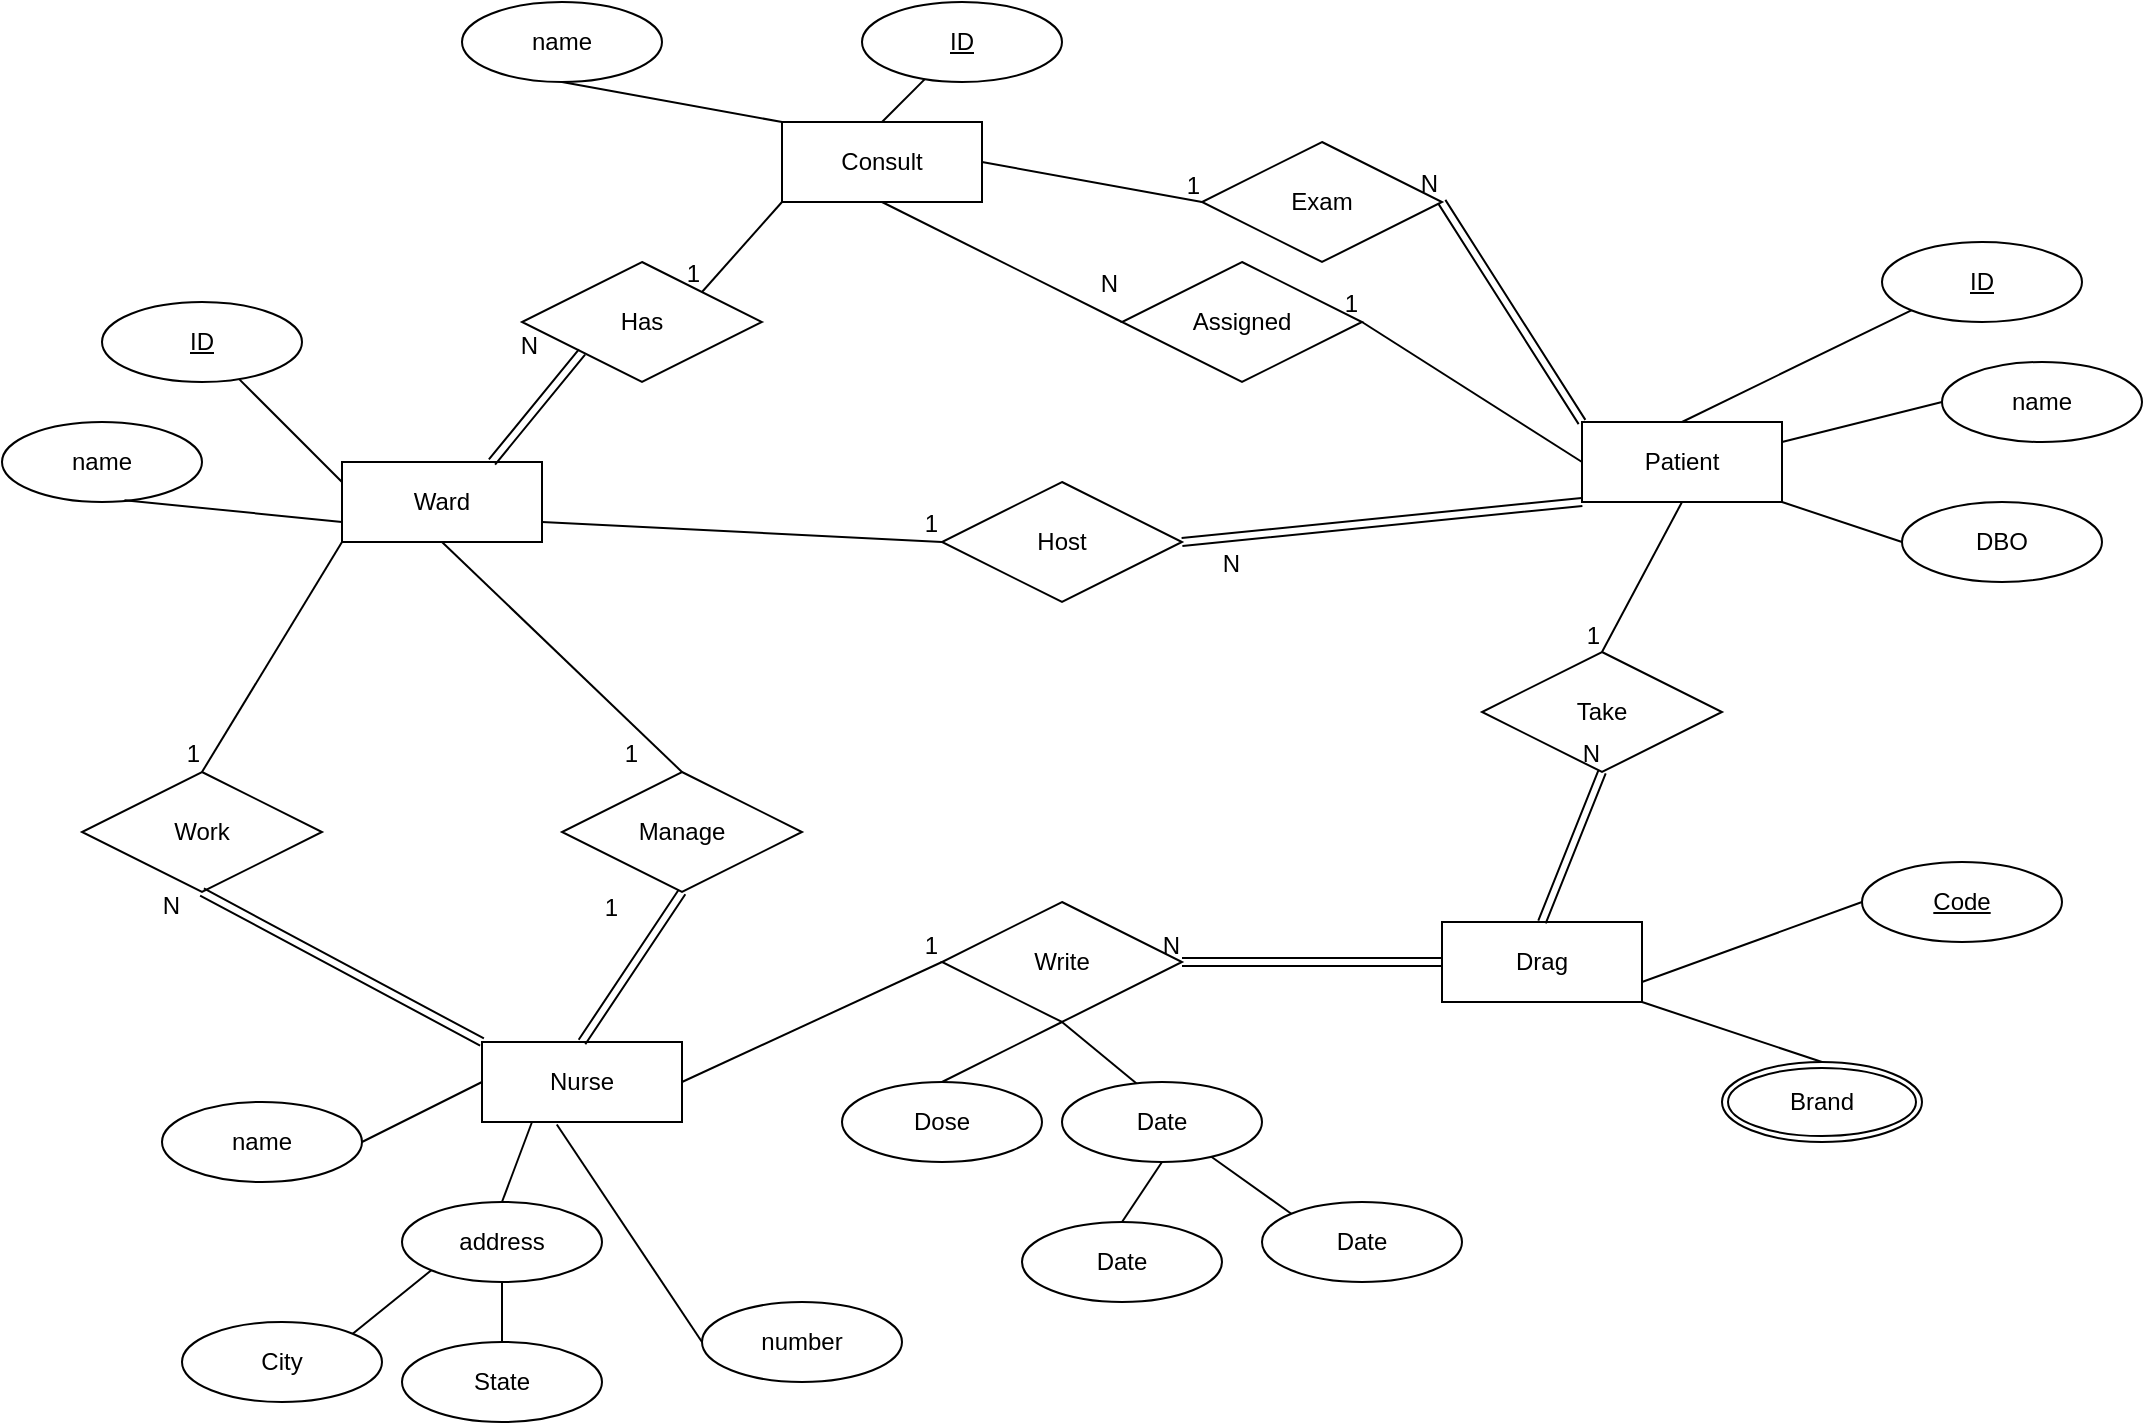 <mxfile version="21.2.1" type="device">
  <diagram name="Page-1" id="p4mzfar-qXaMgPlR5gQY">
    <mxGraphModel dx="1594" dy="958" grid="1" gridSize="10" guides="1" tooltips="1" connect="1" arrows="1" fold="1" page="1" pageScale="1" pageWidth="1100" pageHeight="850" math="0" shadow="0">
      <root>
        <mxCell id="0" />
        <mxCell id="1" parent="0" />
        <mxCell id="2AUbF00gCj0mI4-V4q_e-2" value="Ward" style="whiteSpace=wrap;html=1;align=center;" vertex="1" parent="1">
          <mxGeometry x="190" y="240" width="100" height="40" as="geometry" />
        </mxCell>
        <mxCell id="2AUbF00gCj0mI4-V4q_e-3" value="ID" style="ellipse;whiteSpace=wrap;html=1;align=center;fontStyle=4;" vertex="1" parent="1">
          <mxGeometry x="70" y="160" width="100" height="40" as="geometry" />
        </mxCell>
        <mxCell id="2AUbF00gCj0mI4-V4q_e-4" value="name" style="ellipse;whiteSpace=wrap;html=1;align=center;" vertex="1" parent="1">
          <mxGeometry x="20" y="220" width="100" height="40" as="geometry" />
        </mxCell>
        <mxCell id="2AUbF00gCj0mI4-V4q_e-5" value="" style="endArrow=none;html=1;rounded=0;entryX=0;entryY=0.25;entryDx=0;entryDy=0;" edge="1" parent="1" source="2AUbF00gCj0mI4-V4q_e-3" target="2AUbF00gCj0mI4-V4q_e-2">
          <mxGeometry relative="1" as="geometry">
            <mxPoint x="180" y="50" as="sourcePoint" />
            <mxPoint x="340" y="50" as="targetPoint" />
          </mxGeometry>
        </mxCell>
        <mxCell id="2AUbF00gCj0mI4-V4q_e-6" value="" style="endArrow=none;html=1;rounded=0;entryX=0;entryY=0.75;entryDx=0;entryDy=0;exitX=0.612;exitY=0.977;exitDx=0;exitDy=0;exitPerimeter=0;" edge="1" parent="1" source="2AUbF00gCj0mI4-V4q_e-4" target="2AUbF00gCj0mI4-V4q_e-2">
          <mxGeometry relative="1" as="geometry">
            <mxPoint x="107" y="60" as="sourcePoint" />
            <mxPoint x="120" y="100" as="targetPoint" />
          </mxGeometry>
        </mxCell>
        <mxCell id="2AUbF00gCj0mI4-V4q_e-7" value="Consult" style="whiteSpace=wrap;html=1;align=center;" vertex="1" parent="1">
          <mxGeometry x="410" y="70" width="100" height="40" as="geometry" />
        </mxCell>
        <mxCell id="2AUbF00gCj0mI4-V4q_e-8" value="ID" style="ellipse;whiteSpace=wrap;html=1;align=center;fontStyle=4;" vertex="1" parent="1">
          <mxGeometry x="450" y="10" width="100" height="40" as="geometry" />
        </mxCell>
        <mxCell id="2AUbF00gCj0mI4-V4q_e-9" value="name" style="ellipse;whiteSpace=wrap;html=1;align=center;" vertex="1" parent="1">
          <mxGeometry x="250" y="10" width="100" height="40" as="geometry" />
        </mxCell>
        <mxCell id="2AUbF00gCj0mI4-V4q_e-10" value="" style="endArrow=none;html=1;rounded=0;entryX=0;entryY=0;entryDx=0;entryDy=0;exitX=0.5;exitY=1;exitDx=0;exitDy=0;" edge="1" parent="1" source="2AUbF00gCj0mI4-V4q_e-9" target="2AUbF00gCj0mI4-V4q_e-7">
          <mxGeometry relative="1" as="geometry">
            <mxPoint x="136" y="137" as="sourcePoint" />
            <mxPoint x="200" y="180" as="targetPoint" />
          </mxGeometry>
        </mxCell>
        <mxCell id="2AUbF00gCj0mI4-V4q_e-11" value="" style="endArrow=none;html=1;rounded=0;entryX=0.5;entryY=0;entryDx=0;entryDy=0;" edge="1" parent="1" source="2AUbF00gCj0mI4-V4q_e-8" target="2AUbF00gCj0mI4-V4q_e-7">
          <mxGeometry relative="1" as="geometry">
            <mxPoint x="440" y="60" as="sourcePoint" />
            <mxPoint x="480" y="90" as="targetPoint" />
          </mxGeometry>
        </mxCell>
        <mxCell id="2AUbF00gCj0mI4-V4q_e-12" value="Patient" style="whiteSpace=wrap;html=1;align=center;" vertex="1" parent="1">
          <mxGeometry x="810" y="220" width="100" height="40" as="geometry" />
        </mxCell>
        <mxCell id="2AUbF00gCj0mI4-V4q_e-15" value="ID" style="ellipse;whiteSpace=wrap;html=1;align=center;fontStyle=4;" vertex="1" parent="1">
          <mxGeometry x="960" y="130" width="100" height="40" as="geometry" />
        </mxCell>
        <mxCell id="2AUbF00gCj0mI4-V4q_e-16" value="name" style="ellipse;whiteSpace=wrap;html=1;align=center;" vertex="1" parent="1">
          <mxGeometry x="990" y="190" width="100" height="40" as="geometry" />
        </mxCell>
        <mxCell id="2AUbF00gCj0mI4-V4q_e-17" value="DBO" style="ellipse;whiteSpace=wrap;html=1;align=center;" vertex="1" parent="1">
          <mxGeometry x="970" y="260" width="100" height="40" as="geometry" />
        </mxCell>
        <mxCell id="2AUbF00gCj0mI4-V4q_e-18" value="" style="endArrow=none;html=1;rounded=0;entryX=0.5;entryY=0;entryDx=0;entryDy=0;exitX=0;exitY=1;exitDx=0;exitDy=0;" edge="1" parent="1" source="2AUbF00gCj0mI4-V4q_e-15" target="2AUbF00gCj0mI4-V4q_e-12">
          <mxGeometry relative="1" as="geometry">
            <mxPoint x="535" y="54" as="sourcePoint" />
            <mxPoint x="530" y="90" as="targetPoint" />
          </mxGeometry>
        </mxCell>
        <mxCell id="2AUbF00gCj0mI4-V4q_e-19" value="" style="endArrow=none;html=1;rounded=0;exitX=0;exitY=0.5;exitDx=0;exitDy=0;entryX=1;entryY=0.25;entryDx=0;entryDy=0;" edge="1" parent="1" source="2AUbF00gCj0mI4-V4q_e-16" target="2AUbF00gCj0mI4-V4q_e-12">
          <mxGeometry relative="1" as="geometry">
            <mxPoint x="545" y="64" as="sourcePoint" />
            <mxPoint x="940" y="100" as="targetPoint" />
          </mxGeometry>
        </mxCell>
        <mxCell id="2AUbF00gCj0mI4-V4q_e-20" value="" style="endArrow=none;html=1;rounded=0;entryX=1;entryY=1;entryDx=0;entryDy=0;exitX=0;exitY=0.5;exitDx=0;exitDy=0;" edge="1" parent="1" source="2AUbF00gCj0mI4-V4q_e-17" target="2AUbF00gCj0mI4-V4q_e-12">
          <mxGeometry relative="1" as="geometry">
            <mxPoint x="555" y="74" as="sourcePoint" />
            <mxPoint x="550" y="110" as="targetPoint" />
          </mxGeometry>
        </mxCell>
        <mxCell id="2AUbF00gCj0mI4-V4q_e-22" value="Nurse" style="whiteSpace=wrap;html=1;align=center;" vertex="1" parent="1">
          <mxGeometry x="260" y="530" width="100" height="40" as="geometry" />
        </mxCell>
        <mxCell id="2AUbF00gCj0mI4-V4q_e-23" value="number" style="ellipse;whiteSpace=wrap;html=1;align=center;" vertex="1" parent="1">
          <mxGeometry x="370" y="660" width="100" height="40" as="geometry" />
        </mxCell>
        <mxCell id="2AUbF00gCj0mI4-V4q_e-24" value="name" style="ellipse;whiteSpace=wrap;html=1;align=center;" vertex="1" parent="1">
          <mxGeometry x="100" y="560" width="100" height="40" as="geometry" />
        </mxCell>
        <mxCell id="2AUbF00gCj0mI4-V4q_e-25" value="address" style="ellipse;whiteSpace=wrap;html=1;align=center;" vertex="1" parent="1">
          <mxGeometry x="220" y="610" width="100" height="40" as="geometry" />
        </mxCell>
        <mxCell id="2AUbF00gCj0mI4-V4q_e-26" value="City" style="ellipse;whiteSpace=wrap;html=1;align=center;" vertex="1" parent="1">
          <mxGeometry x="110" y="670" width="100" height="40" as="geometry" />
        </mxCell>
        <mxCell id="2AUbF00gCj0mI4-V4q_e-27" value="State" style="ellipse;whiteSpace=wrap;html=1;align=center;" vertex="1" parent="1">
          <mxGeometry x="220" y="680" width="100" height="40" as="geometry" />
        </mxCell>
        <mxCell id="2AUbF00gCj0mI4-V4q_e-28" value="" style="endArrow=none;html=1;rounded=0;entryX=0;entryY=0.5;entryDx=0;entryDy=0;exitX=1;exitY=0.5;exitDx=0;exitDy=0;" edge="1" parent="1" source="2AUbF00gCj0mI4-V4q_e-24" target="2AUbF00gCj0mI4-V4q_e-22">
          <mxGeometry relative="1" as="geometry">
            <mxPoint x="101" y="259" as="sourcePoint" />
            <mxPoint x="230" y="290" as="targetPoint" />
          </mxGeometry>
        </mxCell>
        <mxCell id="2AUbF00gCj0mI4-V4q_e-29" value="" style="endArrow=none;html=1;rounded=0;entryX=0.374;entryY=1.031;entryDx=0;entryDy=0;exitX=0;exitY=0.5;exitDx=0;exitDy=0;entryPerimeter=0;" edge="1" parent="1" source="2AUbF00gCj0mI4-V4q_e-23" target="2AUbF00gCj0mI4-V4q_e-22">
          <mxGeometry relative="1" as="geometry">
            <mxPoint x="111" y="269" as="sourcePoint" />
            <mxPoint x="240" y="300" as="targetPoint" />
          </mxGeometry>
        </mxCell>
        <mxCell id="2AUbF00gCj0mI4-V4q_e-30" value="" style="endArrow=none;html=1;rounded=0;entryX=0.25;entryY=1;entryDx=0;entryDy=0;exitX=0.5;exitY=0;exitDx=0;exitDy=0;" edge="1" parent="1" source="2AUbF00gCj0mI4-V4q_e-25" target="2AUbF00gCj0mI4-V4q_e-22">
          <mxGeometry relative="1" as="geometry">
            <mxPoint x="121" y="279" as="sourcePoint" />
            <mxPoint x="250" y="310" as="targetPoint" />
          </mxGeometry>
        </mxCell>
        <mxCell id="2AUbF00gCj0mI4-V4q_e-31" value="" style="endArrow=none;html=1;rounded=0;entryX=0.5;entryY=0;entryDx=0;entryDy=0;exitX=0.5;exitY=1;exitDx=0;exitDy=0;" edge="1" parent="1" source="2AUbF00gCj0mI4-V4q_e-25" target="2AUbF00gCj0mI4-V4q_e-27">
          <mxGeometry relative="1" as="geometry">
            <mxPoint x="350" y="510" as="sourcePoint" />
            <mxPoint x="370" y="480" as="targetPoint" />
          </mxGeometry>
        </mxCell>
        <mxCell id="2AUbF00gCj0mI4-V4q_e-32" value="" style="endArrow=none;html=1;rounded=0;entryX=1;entryY=0;entryDx=0;entryDy=0;exitX=0;exitY=1;exitDx=0;exitDy=0;" edge="1" parent="1" source="2AUbF00gCj0mI4-V4q_e-25" target="2AUbF00gCj0mI4-V4q_e-26">
          <mxGeometry relative="1" as="geometry">
            <mxPoint x="350" y="550" as="sourcePoint" />
            <mxPoint x="350" y="580" as="targetPoint" />
          </mxGeometry>
        </mxCell>
        <mxCell id="2AUbF00gCj0mI4-V4q_e-34" value="Drag" style="whiteSpace=wrap;html=1;align=center;" vertex="1" parent="1">
          <mxGeometry x="740" y="470" width="100" height="40" as="geometry" />
        </mxCell>
        <mxCell id="2AUbF00gCj0mI4-V4q_e-35" value="Code" style="ellipse;whiteSpace=wrap;html=1;align=center;fontStyle=4;" vertex="1" parent="1">
          <mxGeometry x="950" y="440" width="100" height="40" as="geometry" />
        </mxCell>
        <mxCell id="2AUbF00gCj0mI4-V4q_e-36" value="Brand" style="ellipse;shape=doubleEllipse;margin=3;whiteSpace=wrap;html=1;align=center;" vertex="1" parent="1">
          <mxGeometry x="880" y="540" width="100" height="40" as="geometry" />
        </mxCell>
        <mxCell id="2AUbF00gCj0mI4-V4q_e-37" value="" style="endArrow=none;html=1;rounded=0;entryX=1;entryY=0.75;entryDx=0;entryDy=0;exitX=0;exitY=0.5;exitDx=0;exitDy=0;" edge="1" parent="1" source="2AUbF00gCj0mI4-V4q_e-35" target="2AUbF00gCj0mI4-V4q_e-34">
          <mxGeometry relative="1" as="geometry">
            <mxPoint x="520" y="630" as="sourcePoint" />
            <mxPoint x="427" y="481" as="targetPoint" />
          </mxGeometry>
        </mxCell>
        <mxCell id="2AUbF00gCj0mI4-V4q_e-38" value="" style="endArrow=none;html=1;rounded=0;entryX=1;entryY=1;entryDx=0;entryDy=0;exitX=0.5;exitY=0;exitDx=0;exitDy=0;" edge="1" parent="1" source="2AUbF00gCj0mI4-V4q_e-36" target="2AUbF00gCj0mI4-V4q_e-34">
          <mxGeometry relative="1" as="geometry">
            <mxPoint x="890" y="400" as="sourcePoint" />
            <mxPoint x="840" y="370" as="targetPoint" />
          </mxGeometry>
        </mxCell>
        <mxCell id="2AUbF00gCj0mI4-V4q_e-39" value="Has" style="shape=rhombus;perimeter=rhombusPerimeter;whiteSpace=wrap;html=1;align=center;" vertex="1" parent="1">
          <mxGeometry x="280" y="140" width="120" height="60" as="geometry" />
        </mxCell>
        <mxCell id="2AUbF00gCj0mI4-V4q_e-40" value="" style="endArrow=none;html=1;rounded=0;exitX=0;exitY=1;exitDx=0;exitDy=0;entryX=1;entryY=0;entryDx=0;entryDy=0;" edge="1" parent="1" source="2AUbF00gCj0mI4-V4q_e-7" target="2AUbF00gCj0mI4-V4q_e-39">
          <mxGeometry relative="1" as="geometry">
            <mxPoint x="450" y="270" as="sourcePoint" />
            <mxPoint x="610" y="270" as="targetPoint" />
          </mxGeometry>
        </mxCell>
        <mxCell id="2AUbF00gCj0mI4-V4q_e-41" value="1" style="resizable=0;html=1;whiteSpace=wrap;align=right;verticalAlign=bottom;" connectable="0" vertex="1" parent="2AUbF00gCj0mI4-V4q_e-40">
          <mxGeometry x="1" relative="1" as="geometry" />
        </mxCell>
        <mxCell id="2AUbF00gCj0mI4-V4q_e-42" value="" style="shape=link;html=1;rounded=0;exitX=0.75;exitY=0;exitDx=0;exitDy=0;entryX=0;entryY=1;entryDx=0;entryDy=0;" edge="1" parent="1" source="2AUbF00gCj0mI4-V4q_e-2" target="2AUbF00gCj0mI4-V4q_e-39">
          <mxGeometry relative="1" as="geometry">
            <mxPoint x="450" y="270" as="sourcePoint" />
            <mxPoint x="610" y="270" as="targetPoint" />
          </mxGeometry>
        </mxCell>
        <mxCell id="2AUbF00gCj0mI4-V4q_e-43" value="N" style="resizable=0;html=1;whiteSpace=wrap;align=right;verticalAlign=bottom;" connectable="0" vertex="1" parent="2AUbF00gCj0mI4-V4q_e-42">
          <mxGeometry x="1" relative="1" as="geometry">
            <mxPoint x="-20" y="5" as="offset" />
          </mxGeometry>
        </mxCell>
        <mxCell id="2AUbF00gCj0mI4-V4q_e-44" value="Exam" style="shape=rhombus;perimeter=rhombusPerimeter;whiteSpace=wrap;html=1;align=center;" vertex="1" parent="1">
          <mxGeometry x="620" y="80" width="120" height="60" as="geometry" />
        </mxCell>
        <mxCell id="2AUbF00gCj0mI4-V4q_e-45" value="Assigned" style="shape=rhombus;perimeter=rhombusPerimeter;whiteSpace=wrap;html=1;align=center;" vertex="1" parent="1">
          <mxGeometry x="580" y="140" width="120" height="60" as="geometry" />
        </mxCell>
        <mxCell id="2AUbF00gCj0mI4-V4q_e-46" value="Host" style="shape=rhombus;perimeter=rhombusPerimeter;whiteSpace=wrap;html=1;align=center;" vertex="1" parent="1">
          <mxGeometry x="490" y="250" width="120" height="60" as="geometry" />
        </mxCell>
        <mxCell id="2AUbF00gCj0mI4-V4q_e-47" value="" style="endArrow=none;html=1;rounded=0;exitX=1;exitY=0.75;exitDx=0;exitDy=0;entryX=0;entryY=0.5;entryDx=0;entryDy=0;" edge="1" parent="1" source="2AUbF00gCj0mI4-V4q_e-2" target="2AUbF00gCj0mI4-V4q_e-46">
          <mxGeometry relative="1" as="geometry">
            <mxPoint x="450" y="270" as="sourcePoint" />
            <mxPoint x="610" y="270" as="targetPoint" />
          </mxGeometry>
        </mxCell>
        <mxCell id="2AUbF00gCj0mI4-V4q_e-48" value="1" style="resizable=0;html=1;whiteSpace=wrap;align=right;verticalAlign=bottom;" connectable="0" vertex="1" parent="2AUbF00gCj0mI4-V4q_e-47">
          <mxGeometry x="1" relative="1" as="geometry" />
        </mxCell>
        <mxCell id="2AUbF00gCj0mI4-V4q_e-49" value="" style="shape=link;html=1;rounded=0;entryX=0;entryY=1;entryDx=0;entryDy=0;exitX=1;exitY=0.5;exitDx=0;exitDy=0;" edge="1" parent="1" source="2AUbF00gCj0mI4-V4q_e-46" target="2AUbF00gCj0mI4-V4q_e-12">
          <mxGeometry relative="1" as="geometry">
            <mxPoint x="450" y="270" as="sourcePoint" />
            <mxPoint x="610" y="270" as="targetPoint" />
          </mxGeometry>
        </mxCell>
        <mxCell id="2AUbF00gCj0mI4-V4q_e-50" value="N" style="resizable=0;html=1;whiteSpace=wrap;align=right;verticalAlign=bottom;" connectable="0" vertex="1" parent="2AUbF00gCj0mI4-V4q_e-49">
          <mxGeometry x="1" relative="1" as="geometry">
            <mxPoint x="-170" y="40" as="offset" />
          </mxGeometry>
        </mxCell>
        <mxCell id="2AUbF00gCj0mI4-V4q_e-51" value="" style="endArrow=none;html=1;rounded=0;exitX=0.5;exitY=1;exitDx=0;exitDy=0;entryX=0;entryY=0.5;entryDx=0;entryDy=0;" edge="1" parent="1" source="2AUbF00gCj0mI4-V4q_e-7" target="2AUbF00gCj0mI4-V4q_e-45">
          <mxGeometry relative="1" as="geometry">
            <mxPoint x="390" y="150" as="sourcePoint" />
            <mxPoint x="600" y="180" as="targetPoint" />
          </mxGeometry>
        </mxCell>
        <mxCell id="2AUbF00gCj0mI4-V4q_e-52" value="N" style="resizable=0;html=1;whiteSpace=wrap;align=right;verticalAlign=bottom;" connectable="0" vertex="1" parent="2AUbF00gCj0mI4-V4q_e-51">
          <mxGeometry x="1" relative="1" as="geometry">
            <mxPoint y="-10" as="offset" />
          </mxGeometry>
        </mxCell>
        <mxCell id="2AUbF00gCj0mI4-V4q_e-55" value="" style="endArrow=none;html=1;rounded=0;entryX=1;entryY=0.5;entryDx=0;entryDy=0;exitX=0;exitY=0.5;exitDx=0;exitDy=0;" edge="1" parent="1" source="2AUbF00gCj0mI4-V4q_e-12" target="2AUbF00gCj0mI4-V4q_e-45">
          <mxGeometry relative="1" as="geometry">
            <mxPoint x="500" y="190" as="sourcePoint" />
            <mxPoint x="660" y="190" as="targetPoint" />
          </mxGeometry>
        </mxCell>
        <mxCell id="2AUbF00gCj0mI4-V4q_e-56" value="1" style="resizable=0;html=1;whiteSpace=wrap;align=right;verticalAlign=bottom;" connectable="0" vertex="1" parent="2AUbF00gCj0mI4-V4q_e-55">
          <mxGeometry x="1" relative="1" as="geometry" />
        </mxCell>
        <mxCell id="2AUbF00gCj0mI4-V4q_e-57" value="" style="shape=link;html=1;rounded=0;entryX=1;entryY=0.5;entryDx=0;entryDy=0;exitX=0;exitY=0;exitDx=0;exitDy=0;" edge="1" parent="1" source="2AUbF00gCj0mI4-V4q_e-12" target="2AUbF00gCj0mI4-V4q_e-44">
          <mxGeometry relative="1" as="geometry">
            <mxPoint x="500" y="190" as="sourcePoint" />
            <mxPoint x="660" y="190" as="targetPoint" />
          </mxGeometry>
        </mxCell>
        <mxCell id="2AUbF00gCj0mI4-V4q_e-58" value="N" style="resizable=0;html=1;whiteSpace=wrap;align=right;verticalAlign=bottom;" connectable="0" vertex="1" parent="2AUbF00gCj0mI4-V4q_e-57">
          <mxGeometry x="1" relative="1" as="geometry" />
        </mxCell>
        <mxCell id="2AUbF00gCj0mI4-V4q_e-60" value="" style="endArrow=none;html=1;rounded=0;entryX=0;entryY=0.5;entryDx=0;entryDy=0;exitX=1;exitY=0.5;exitDx=0;exitDy=0;" edge="1" parent="1" source="2AUbF00gCj0mI4-V4q_e-7" target="2AUbF00gCj0mI4-V4q_e-44">
          <mxGeometry relative="1" as="geometry">
            <mxPoint x="830" y="190" as="sourcePoint" />
            <mxPoint x="700" y="160" as="targetPoint" />
          </mxGeometry>
        </mxCell>
        <mxCell id="2AUbF00gCj0mI4-V4q_e-61" value="1" style="resizable=0;html=1;whiteSpace=wrap;align=right;verticalAlign=bottom;" connectable="0" vertex="1" parent="2AUbF00gCj0mI4-V4q_e-60">
          <mxGeometry x="1" relative="1" as="geometry" />
        </mxCell>
        <mxCell id="2AUbF00gCj0mI4-V4q_e-65" value="Work" style="shape=rhombus;perimeter=rhombusPerimeter;whiteSpace=wrap;html=1;align=center;" vertex="1" parent="1">
          <mxGeometry x="60" y="395" width="120" height="60" as="geometry" />
        </mxCell>
        <mxCell id="2AUbF00gCj0mI4-V4q_e-66" value="Manage" style="shape=rhombus;perimeter=rhombusPerimeter;whiteSpace=wrap;html=1;align=center;" vertex="1" parent="1">
          <mxGeometry x="300" y="395" width="120" height="60" as="geometry" />
        </mxCell>
        <mxCell id="2AUbF00gCj0mI4-V4q_e-67" value="" style="endArrow=none;html=1;rounded=0;exitX=0;exitY=1;exitDx=0;exitDy=0;entryX=0.5;entryY=0;entryDx=0;entryDy=0;" edge="1" parent="1" source="2AUbF00gCj0mI4-V4q_e-2" target="2AUbF00gCj0mI4-V4q_e-65">
          <mxGeometry relative="1" as="geometry">
            <mxPoint x="500" y="350" as="sourcePoint" />
            <mxPoint x="660" y="350" as="targetPoint" />
          </mxGeometry>
        </mxCell>
        <mxCell id="2AUbF00gCj0mI4-V4q_e-68" value="1" style="resizable=0;html=1;whiteSpace=wrap;align=right;verticalAlign=bottom;" connectable="0" vertex="1" parent="2AUbF00gCj0mI4-V4q_e-67">
          <mxGeometry x="1" relative="1" as="geometry" />
        </mxCell>
        <mxCell id="2AUbF00gCj0mI4-V4q_e-69" value="" style="shape=link;html=1;rounded=0;exitX=0.5;exitY=1;exitDx=0;exitDy=0;entryX=0;entryY=0;entryDx=0;entryDy=0;" edge="1" parent="1" source="2AUbF00gCj0mI4-V4q_e-65" target="2AUbF00gCj0mI4-V4q_e-22">
          <mxGeometry relative="1" as="geometry">
            <mxPoint x="500" y="350" as="sourcePoint" />
            <mxPoint x="660" y="350" as="targetPoint" />
          </mxGeometry>
        </mxCell>
        <mxCell id="2AUbF00gCj0mI4-V4q_e-70" value="N" style="resizable=0;html=1;whiteSpace=wrap;align=right;verticalAlign=bottom;" connectable="0" vertex="1" parent="2AUbF00gCj0mI4-V4q_e-69">
          <mxGeometry x="1" relative="1" as="geometry">
            <mxPoint x="-150" y="-60" as="offset" />
          </mxGeometry>
        </mxCell>
        <mxCell id="2AUbF00gCj0mI4-V4q_e-71" value="" style="endArrow=none;html=1;rounded=0;exitX=0.5;exitY=1;exitDx=0;exitDy=0;entryX=0.5;entryY=0;entryDx=0;entryDy=0;" edge="1" parent="1" source="2AUbF00gCj0mI4-V4q_e-2" target="2AUbF00gCj0mI4-V4q_e-66">
          <mxGeometry relative="1" as="geometry">
            <mxPoint x="500" y="350" as="sourcePoint" />
            <mxPoint x="350" y="390" as="targetPoint" />
          </mxGeometry>
        </mxCell>
        <mxCell id="2AUbF00gCj0mI4-V4q_e-72" value="1" style="resizable=0;html=1;whiteSpace=wrap;align=right;verticalAlign=bottom;" connectable="0" vertex="1" parent="2AUbF00gCj0mI4-V4q_e-71">
          <mxGeometry x="1" relative="1" as="geometry">
            <mxPoint x="-20" as="offset" />
          </mxGeometry>
        </mxCell>
        <mxCell id="2AUbF00gCj0mI4-V4q_e-73" value="" style="shape=link;html=1;rounded=0;exitX=0.5;exitY=0;exitDx=0;exitDy=0;entryX=0.5;entryY=1;entryDx=0;entryDy=0;" edge="1" parent="1" source="2AUbF00gCj0mI4-V4q_e-22" target="2AUbF00gCj0mI4-V4q_e-66">
          <mxGeometry relative="1" as="geometry">
            <mxPoint x="500" y="350" as="sourcePoint" />
            <mxPoint x="660" y="350" as="targetPoint" />
          </mxGeometry>
        </mxCell>
        <mxCell id="2AUbF00gCj0mI4-V4q_e-74" value="1" style="resizable=0;html=1;whiteSpace=wrap;align=right;verticalAlign=bottom;" connectable="0" vertex="1" parent="2AUbF00gCj0mI4-V4q_e-73">
          <mxGeometry x="1" relative="1" as="geometry">
            <mxPoint x="-30" y="16" as="offset" />
          </mxGeometry>
        </mxCell>
        <mxCell id="2AUbF00gCj0mI4-V4q_e-75" value="Write" style="shape=rhombus;perimeter=rhombusPerimeter;whiteSpace=wrap;html=1;align=center;" vertex="1" parent="1">
          <mxGeometry x="490" y="460" width="120" height="60" as="geometry" />
        </mxCell>
        <mxCell id="2AUbF00gCj0mI4-V4q_e-76" value="" style="endArrow=none;html=1;rounded=0;exitX=1;exitY=0.5;exitDx=0;exitDy=0;entryX=0;entryY=0.5;entryDx=0;entryDy=0;" edge="1" parent="1" source="2AUbF00gCj0mI4-V4q_e-22" target="2AUbF00gCj0mI4-V4q_e-75">
          <mxGeometry relative="1" as="geometry">
            <mxPoint x="500" y="350" as="sourcePoint" />
            <mxPoint x="660" y="350" as="targetPoint" />
          </mxGeometry>
        </mxCell>
        <mxCell id="2AUbF00gCj0mI4-V4q_e-77" value="1" style="resizable=0;html=1;whiteSpace=wrap;align=right;verticalAlign=bottom;" connectable="0" vertex="1" parent="2AUbF00gCj0mI4-V4q_e-76">
          <mxGeometry x="1" relative="1" as="geometry" />
        </mxCell>
        <mxCell id="2AUbF00gCj0mI4-V4q_e-78" value="" style="shape=link;html=1;rounded=0;exitX=0;exitY=0.5;exitDx=0;exitDy=0;entryX=1;entryY=0.5;entryDx=0;entryDy=0;" edge="1" parent="1" source="2AUbF00gCj0mI4-V4q_e-34" target="2AUbF00gCj0mI4-V4q_e-75">
          <mxGeometry relative="1" as="geometry">
            <mxPoint x="500" y="350" as="sourcePoint" />
            <mxPoint x="650" y="550" as="targetPoint" />
          </mxGeometry>
        </mxCell>
        <mxCell id="2AUbF00gCj0mI4-V4q_e-79" value="N" style="resizable=0;html=1;whiteSpace=wrap;align=right;verticalAlign=bottom;" connectable="0" vertex="1" parent="2AUbF00gCj0mI4-V4q_e-78">
          <mxGeometry x="1" relative="1" as="geometry" />
        </mxCell>
        <mxCell id="2AUbF00gCj0mI4-V4q_e-80" value="" style="endArrow=none;html=1;rounded=0;exitX=0.5;exitY=1;exitDx=0;exitDy=0;entryX=0.5;entryY=0;entryDx=0;entryDy=0;" edge="1" parent="1" source="2AUbF00gCj0mI4-V4q_e-75" target="2AUbF00gCj0mI4-V4q_e-81">
          <mxGeometry relative="1" as="geometry">
            <mxPoint x="500" y="350" as="sourcePoint" />
            <mxPoint x="570" y="550" as="targetPoint" />
          </mxGeometry>
        </mxCell>
        <mxCell id="2AUbF00gCj0mI4-V4q_e-81" value="Dose" style="ellipse;whiteSpace=wrap;html=1;align=center;" vertex="1" parent="1">
          <mxGeometry x="440" y="550" width="100" height="40" as="geometry" />
        </mxCell>
        <mxCell id="2AUbF00gCj0mI4-V4q_e-83" value="" style="endArrow=none;html=1;rounded=0;entryX=0.5;entryY=1;entryDx=0;entryDy=0;exitX=0.394;exitY=0.062;exitDx=0;exitDy=0;exitPerimeter=0;" edge="1" parent="1" source="2AUbF00gCj0mI4-V4q_e-84" target="2AUbF00gCj0mI4-V4q_e-75">
          <mxGeometry relative="1" as="geometry">
            <mxPoint x="590" y="550" as="sourcePoint" />
            <mxPoint x="660" y="350" as="targetPoint" />
          </mxGeometry>
        </mxCell>
        <mxCell id="2AUbF00gCj0mI4-V4q_e-84" value="Date" style="ellipse;whiteSpace=wrap;html=1;align=center;" vertex="1" parent="1">
          <mxGeometry x="550" y="550" width="100" height="40" as="geometry" />
        </mxCell>
        <mxCell id="2AUbF00gCj0mI4-V4q_e-85" value="Date" style="ellipse;whiteSpace=wrap;html=1;align=center;" vertex="1" parent="1">
          <mxGeometry x="650" y="610" width="100" height="40" as="geometry" />
        </mxCell>
        <mxCell id="2AUbF00gCj0mI4-V4q_e-86" value="Date" style="ellipse;whiteSpace=wrap;html=1;align=center;" vertex="1" parent="1">
          <mxGeometry x="530" y="620" width="100" height="40" as="geometry" />
        </mxCell>
        <mxCell id="2AUbF00gCj0mI4-V4q_e-88" value="" style="endArrow=none;html=1;rounded=0;exitX=0;exitY=0;exitDx=0;exitDy=0;" edge="1" parent="1" source="2AUbF00gCj0mI4-V4q_e-85" target="2AUbF00gCj0mI4-V4q_e-84">
          <mxGeometry relative="1" as="geometry">
            <mxPoint x="675" y="626" as="sourcePoint" />
            <mxPoint x="635" y="584" as="targetPoint" />
          </mxGeometry>
        </mxCell>
        <mxCell id="2AUbF00gCj0mI4-V4q_e-89" value="" style="endArrow=none;html=1;rounded=0;entryX=0.5;entryY=1;entryDx=0;entryDy=0;exitX=0.5;exitY=0;exitDx=0;exitDy=0;" edge="1" parent="1" source="2AUbF00gCj0mI4-V4q_e-86" target="2AUbF00gCj0mI4-V4q_e-84">
          <mxGeometry relative="1" as="geometry">
            <mxPoint x="685" y="636" as="sourcePoint" />
            <mxPoint x="645" y="594" as="targetPoint" />
          </mxGeometry>
        </mxCell>
        <mxCell id="2AUbF00gCj0mI4-V4q_e-90" value="Take" style="shape=rhombus;perimeter=rhombusPerimeter;whiteSpace=wrap;html=1;align=center;" vertex="1" parent="1">
          <mxGeometry x="760" y="335" width="120" height="60" as="geometry" />
        </mxCell>
        <mxCell id="2AUbF00gCj0mI4-V4q_e-91" value="" style="endArrow=none;html=1;rounded=0;exitX=0.5;exitY=1;exitDx=0;exitDy=0;entryX=0.5;entryY=0;entryDx=0;entryDy=0;" edge="1" parent="1" source="2AUbF00gCj0mI4-V4q_e-12" target="2AUbF00gCj0mI4-V4q_e-90">
          <mxGeometry relative="1" as="geometry">
            <mxPoint x="500" y="350" as="sourcePoint" />
            <mxPoint x="660" y="350" as="targetPoint" />
          </mxGeometry>
        </mxCell>
        <mxCell id="2AUbF00gCj0mI4-V4q_e-92" value="1" style="resizable=0;html=1;whiteSpace=wrap;align=right;verticalAlign=bottom;" connectable="0" vertex="1" parent="2AUbF00gCj0mI4-V4q_e-91">
          <mxGeometry x="1" relative="1" as="geometry" />
        </mxCell>
        <mxCell id="2AUbF00gCj0mI4-V4q_e-93" value="" style="shape=link;html=1;rounded=0;exitX=0.5;exitY=0;exitDx=0;exitDy=0;entryX=0.5;entryY=1;entryDx=0;entryDy=0;" edge="1" parent="1" source="2AUbF00gCj0mI4-V4q_e-34" target="2AUbF00gCj0mI4-V4q_e-90">
          <mxGeometry relative="1" as="geometry">
            <mxPoint x="500" y="350" as="sourcePoint" />
            <mxPoint x="660" y="350" as="targetPoint" />
          </mxGeometry>
        </mxCell>
        <mxCell id="2AUbF00gCj0mI4-V4q_e-94" value="N" style="resizable=0;html=1;whiteSpace=wrap;align=right;verticalAlign=bottom;" connectable="0" vertex="1" parent="2AUbF00gCj0mI4-V4q_e-93">
          <mxGeometry x="1" relative="1" as="geometry" />
        </mxCell>
      </root>
    </mxGraphModel>
  </diagram>
</mxfile>
